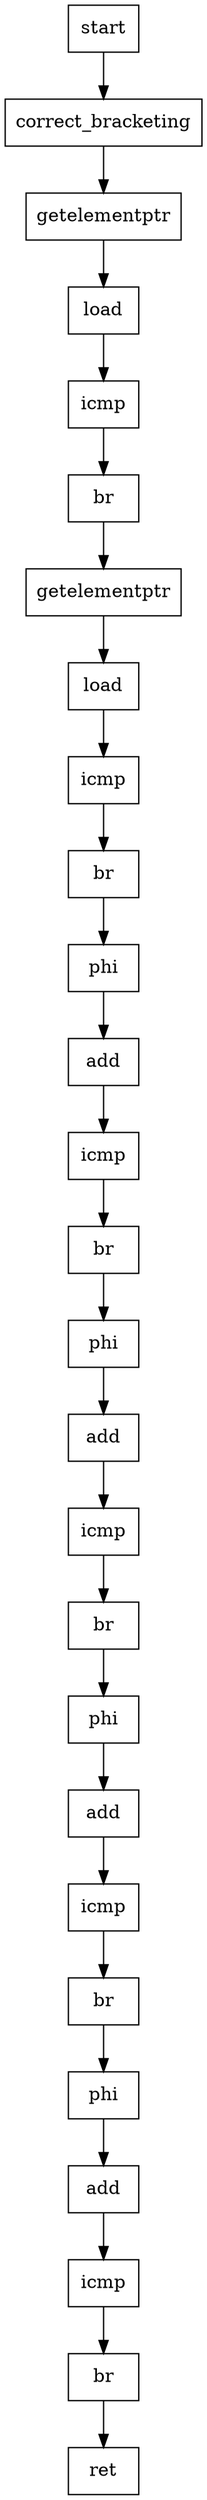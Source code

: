 digraph {
    node [shape=box];
    0 [label="start"];
    1 [label="correct_bracketing"];
    2 [label="getelementptr"];
    3 [label="load"];
    4 [label="icmp"];
    5 [label="br"];
    6 [label="getelementptr"];
    7 [label="load"];
    8 [label="icmp"];
    9 [label="br"];
    10 [label="phi"];
    11 [label="add"];
    12 [label="icmp"];
    13 [label="br"];
    14 [label="phi"];
    15 [label="add"];
    16 [label="icmp"];
    17 [label="br"];
    18 [label="phi"];
    19 [label="add"];
    20 [label="icmp"];
    21 [label="br"];
    22 [label="phi"];
    23 [label="add"];
    24 [label="icmp"];
    25 [label="br"];
    26 [label="ret"];
    0 -> 1;
    1 -> 2;
    2 -> 3;
    3 -> 4;
    4 -> 5;
    5 -> 6;
    6 -> 7;
    7 -> 8;
    8 -> 9;
    9 -> 10;
    10 -> 11;
    11 -> 12;
    12 -> 13;
    13 -> 14;
    14 -> 15;
    15 -> 16;
    16 -> 17;
    17 -> 18;
    18 -> 19;
    19 -> 20;
    20 -> 21;
    21 -> 22;
    22 -> 23;
    23 -> 24;
    24 -> 25;
    25 -> 26;
}